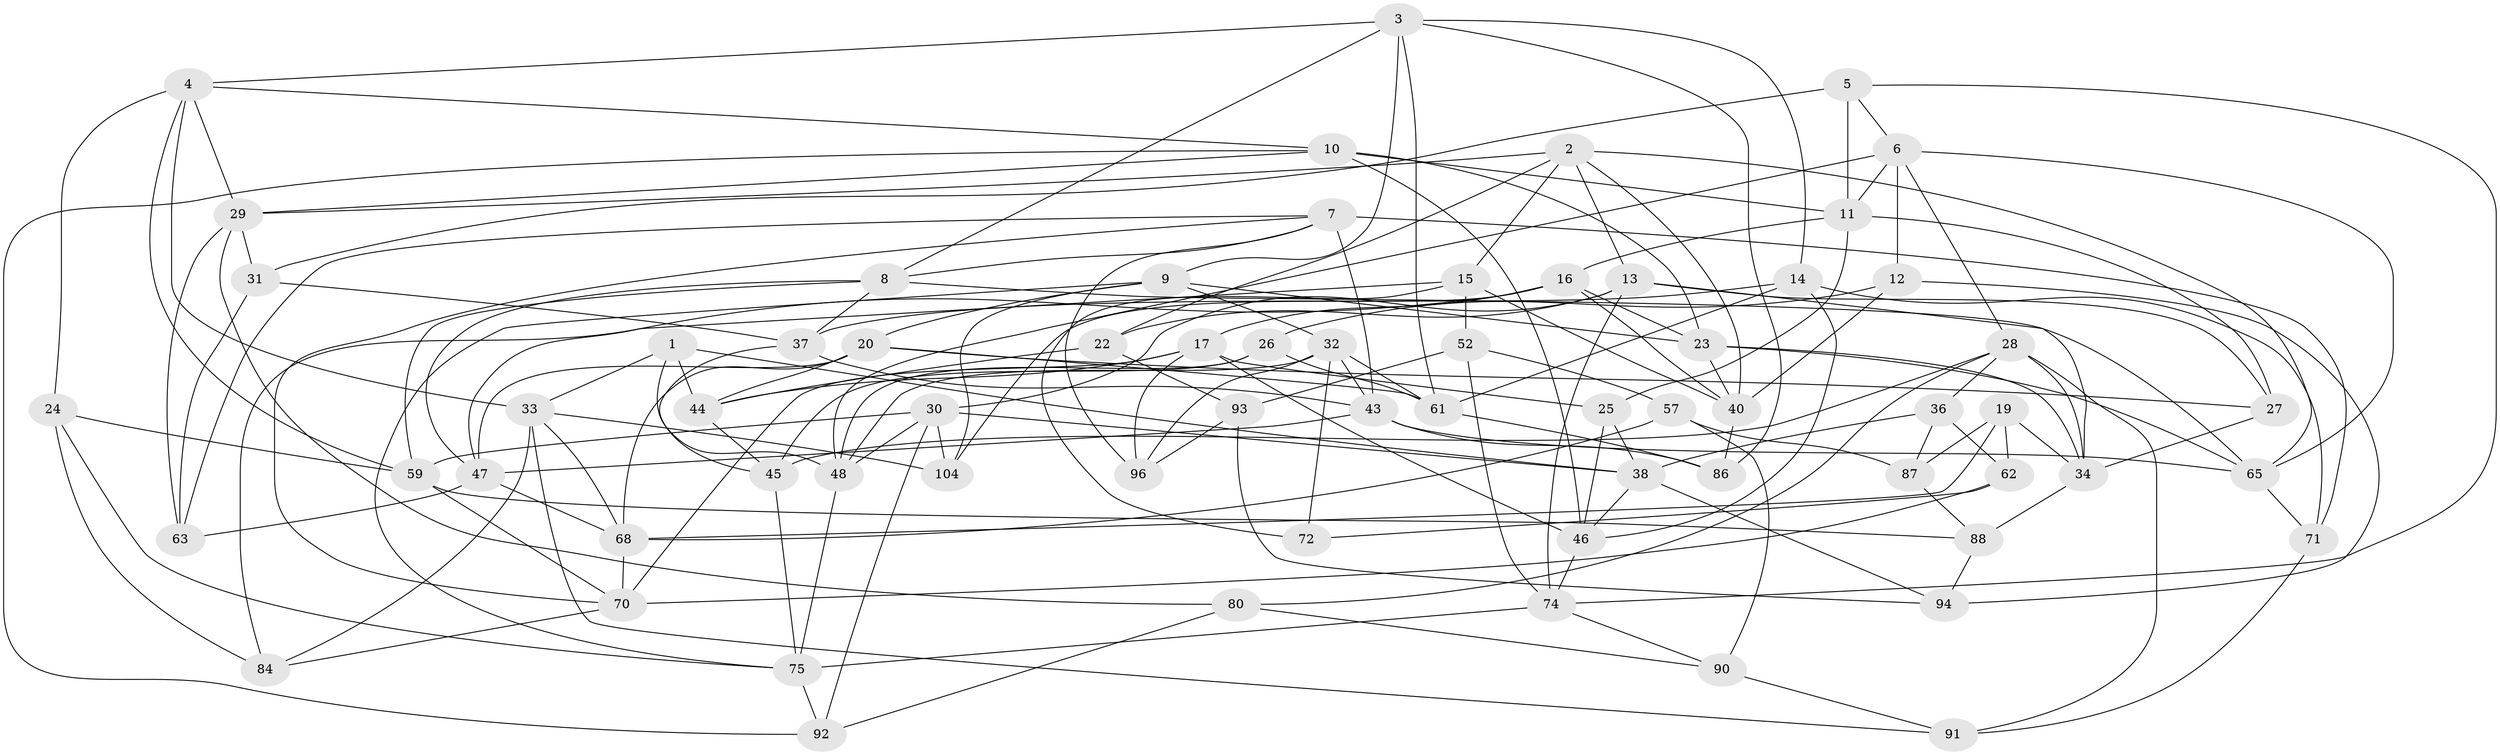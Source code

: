 // Generated by graph-tools (version 1.1) at 2025/52/02/27/25 19:52:30]
// undirected, 67 vertices, 169 edges
graph export_dot {
graph [start="1"]
  node [color=gray90,style=filled];
  1;
  2 [super="+77"];
  3 [super="+100"];
  4 [super="+54"];
  5;
  6 [super="+18"];
  7 [super="+58"];
  8 [super="+79"];
  9 [super="+42"];
  10 [super="+21"];
  11 [super="+95"];
  12;
  13 [super="+102"];
  14 [super="+98"];
  15 [super="+50"];
  16 [super="+49"];
  17 [super="+35"];
  19;
  20 [super="+73"];
  22;
  23 [super="+39"];
  24;
  25;
  26;
  27;
  28 [super="+105"];
  29 [super="+51"];
  30 [super="+41"];
  31;
  32 [super="+56"];
  33 [super="+66"];
  34 [super="+78"];
  36;
  37 [super="+85"];
  38 [super="+97"];
  40 [super="+76"];
  43 [super="+69"];
  44 [super="+82"];
  45 [super="+60"];
  46 [super="+55"];
  47 [super="+67"];
  48 [super="+53"];
  52;
  57;
  59 [super="+81"];
  61 [super="+64"];
  62;
  63;
  65 [super="+99"];
  68 [super="+103"];
  70 [super="+101"];
  71;
  72;
  74 [super="+89"];
  75 [super="+83"];
  80;
  84;
  86;
  87;
  88;
  90;
  91;
  92;
  93;
  94;
  96;
  104;
  1 -- 44;
  1 -- 38;
  1 -- 48;
  1 -- 33;
  2 -- 29;
  2 -- 22;
  2 -- 65;
  2 -- 40;
  2 -- 13;
  2 -- 15;
  3 -- 61;
  3 -- 14;
  3 -- 8;
  3 -- 4;
  3 -- 86;
  3 -- 9;
  4 -- 24;
  4 -- 33;
  4 -- 10;
  4 -- 59;
  4 -- 29;
  5 -- 74;
  5 -- 11;
  5 -- 31;
  5 -- 6;
  6 -- 11;
  6 -- 12;
  6 -- 65;
  6 -- 48;
  6 -- 28;
  7 -- 96;
  7 -- 63;
  7 -- 8;
  7 -- 71;
  7 -- 70;
  7 -- 43;
  8 -- 37;
  8 -- 65;
  8 -- 59;
  8 -- 47;
  9 -- 32;
  9 -- 75;
  9 -- 23;
  9 -- 104;
  9 -- 20;
  10 -- 23;
  10 -- 92;
  10 -- 46;
  10 -- 11;
  10 -- 29;
  11 -- 27;
  11 -- 16;
  11 -- 25;
  12 -- 94;
  12 -- 26;
  12 -- 40;
  13 -- 27;
  13 -- 74;
  13 -- 34;
  13 -- 22;
  13 -- 30;
  14 -- 37 [weight=2];
  14 -- 46;
  14 -- 61;
  14 -- 71;
  15 -- 40;
  15 -- 52;
  15 -- 72 [weight=2];
  15 -- 47;
  16 -- 84;
  16 -- 23;
  16 -- 17;
  16 -- 40;
  16 -- 104;
  17 -- 25;
  17 -- 46;
  17 -- 96;
  17 -- 70;
  17 -- 44;
  19 -- 62;
  19 -- 87;
  19 -- 68;
  19 -- 34;
  20 -- 27;
  20 -- 68;
  20 -- 61;
  20 -- 47;
  20 -- 44;
  22 -- 93;
  22 -- 44;
  23 -- 65;
  23 -- 40;
  23 -- 34;
  24 -- 59;
  24 -- 84;
  24 -- 75;
  25 -- 46;
  25 -- 38;
  26 -- 45;
  26 -- 61;
  26 -- 48;
  27 -- 34;
  28 -- 91;
  28 -- 36;
  28 -- 80;
  28 -- 34;
  28 -- 45;
  29 -- 63;
  29 -- 80;
  29 -- 31;
  30 -- 92;
  30 -- 48;
  30 -- 104;
  30 -- 38;
  30 -- 59;
  31 -- 63;
  31 -- 37;
  32 -- 72;
  32 -- 48;
  32 -- 43;
  32 -- 96;
  32 -- 61;
  33 -- 84;
  33 -- 91;
  33 -- 68;
  33 -- 104;
  34 -- 88;
  36 -- 62;
  36 -- 38;
  36 -- 87;
  37 -- 45;
  37 -- 43;
  38 -- 94;
  38 -- 46;
  40 -- 86;
  43 -- 86;
  43 -- 65;
  43 -- 47;
  44 -- 45 [weight=2];
  45 -- 75;
  46 -- 74;
  47 -- 63;
  47 -- 68;
  48 -- 75;
  52 -- 93;
  52 -- 57;
  52 -- 74;
  57 -- 90;
  57 -- 87;
  57 -- 68;
  59 -- 88;
  59 -- 70;
  61 -- 86;
  62 -- 70;
  62 -- 72;
  65 -- 71;
  68 -- 70;
  70 -- 84;
  71 -- 91;
  74 -- 75;
  74 -- 90;
  75 -- 92;
  80 -- 92;
  80 -- 90;
  87 -- 88;
  88 -- 94;
  90 -- 91;
  93 -- 94;
  93 -- 96;
}
